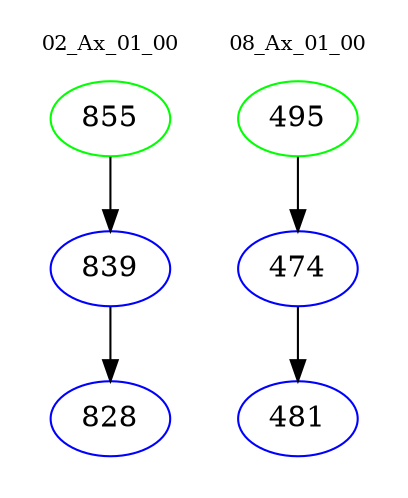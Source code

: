 digraph{
subgraph cluster_0 {
color = white
label = "02_Ax_01_00";
fontsize=10;
T0_855 [label="855", color="green"]
T0_855 -> T0_839 [color="black"]
T0_839 [label="839", color="blue"]
T0_839 -> T0_828 [color="black"]
T0_828 [label="828", color="blue"]
}
subgraph cluster_1 {
color = white
label = "08_Ax_01_00";
fontsize=10;
T1_495 [label="495", color="green"]
T1_495 -> T1_474 [color="black"]
T1_474 [label="474", color="blue"]
T1_474 -> T1_481 [color="black"]
T1_481 [label="481", color="blue"]
}
}
